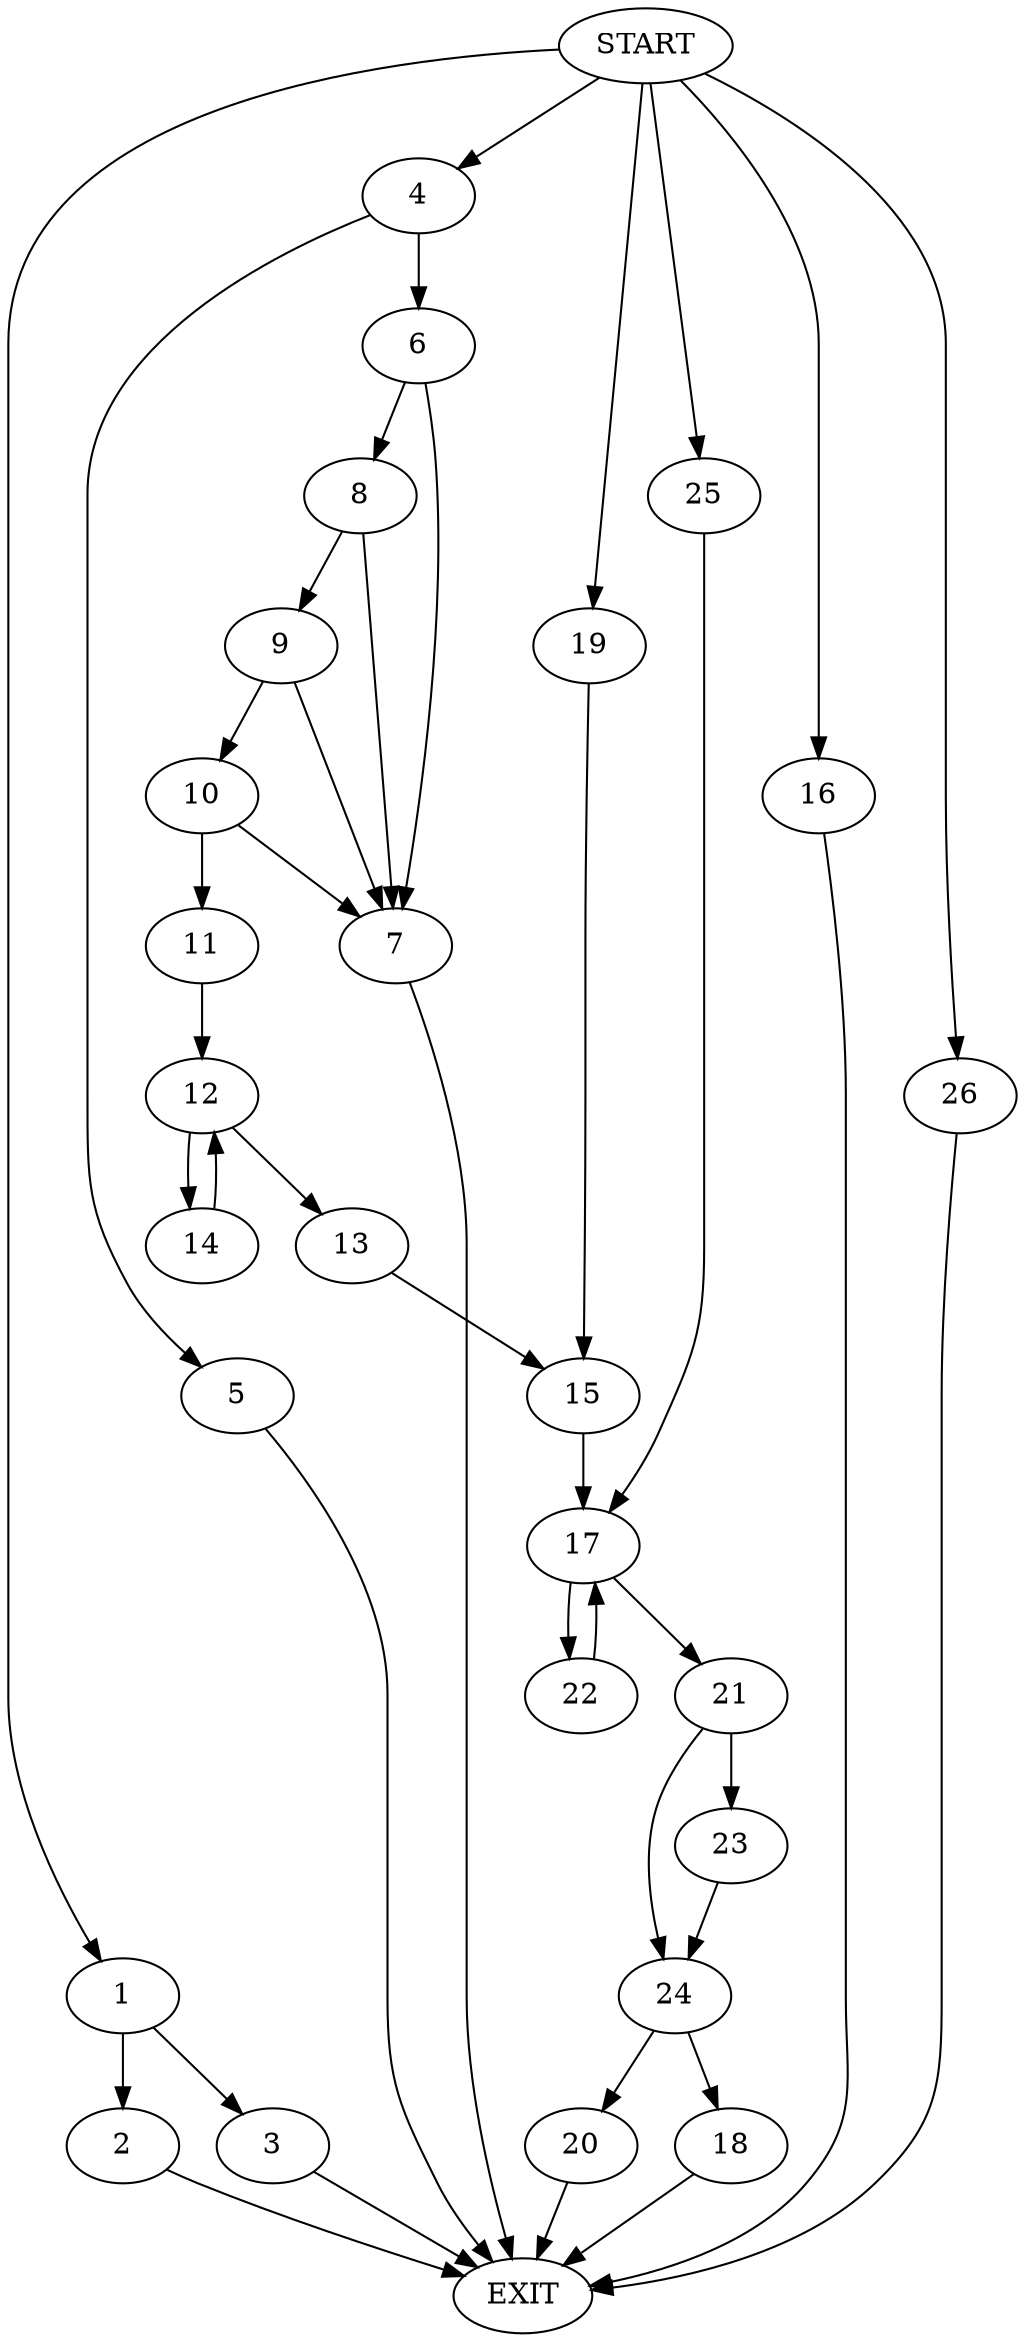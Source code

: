 digraph {
0 [label="START"]
27 [label="EXIT"]
0 -> 1
1 -> 2
1 -> 3
2 -> 27
3 -> 27
0 -> 4
4 -> 5
4 -> 6
5 -> 27
6 -> 7
6 -> 8
8 -> 7
8 -> 9
7 -> 27
9 -> 10
9 -> 7
10 -> 7
10 -> 11
11 -> 12
12 -> 13
12 -> 14
13 -> 15
14 -> 12
0 -> 16
16 -> 27
15 -> 17
18 -> 27
0 -> 19
19 -> 15
20 -> 27
17 -> 21
17 -> 22
22 -> 17
21 -> 23
21 -> 24
0 -> 25
25 -> 17
23 -> 24
24 -> 20
24 -> 18
0 -> 26
26 -> 27
}
